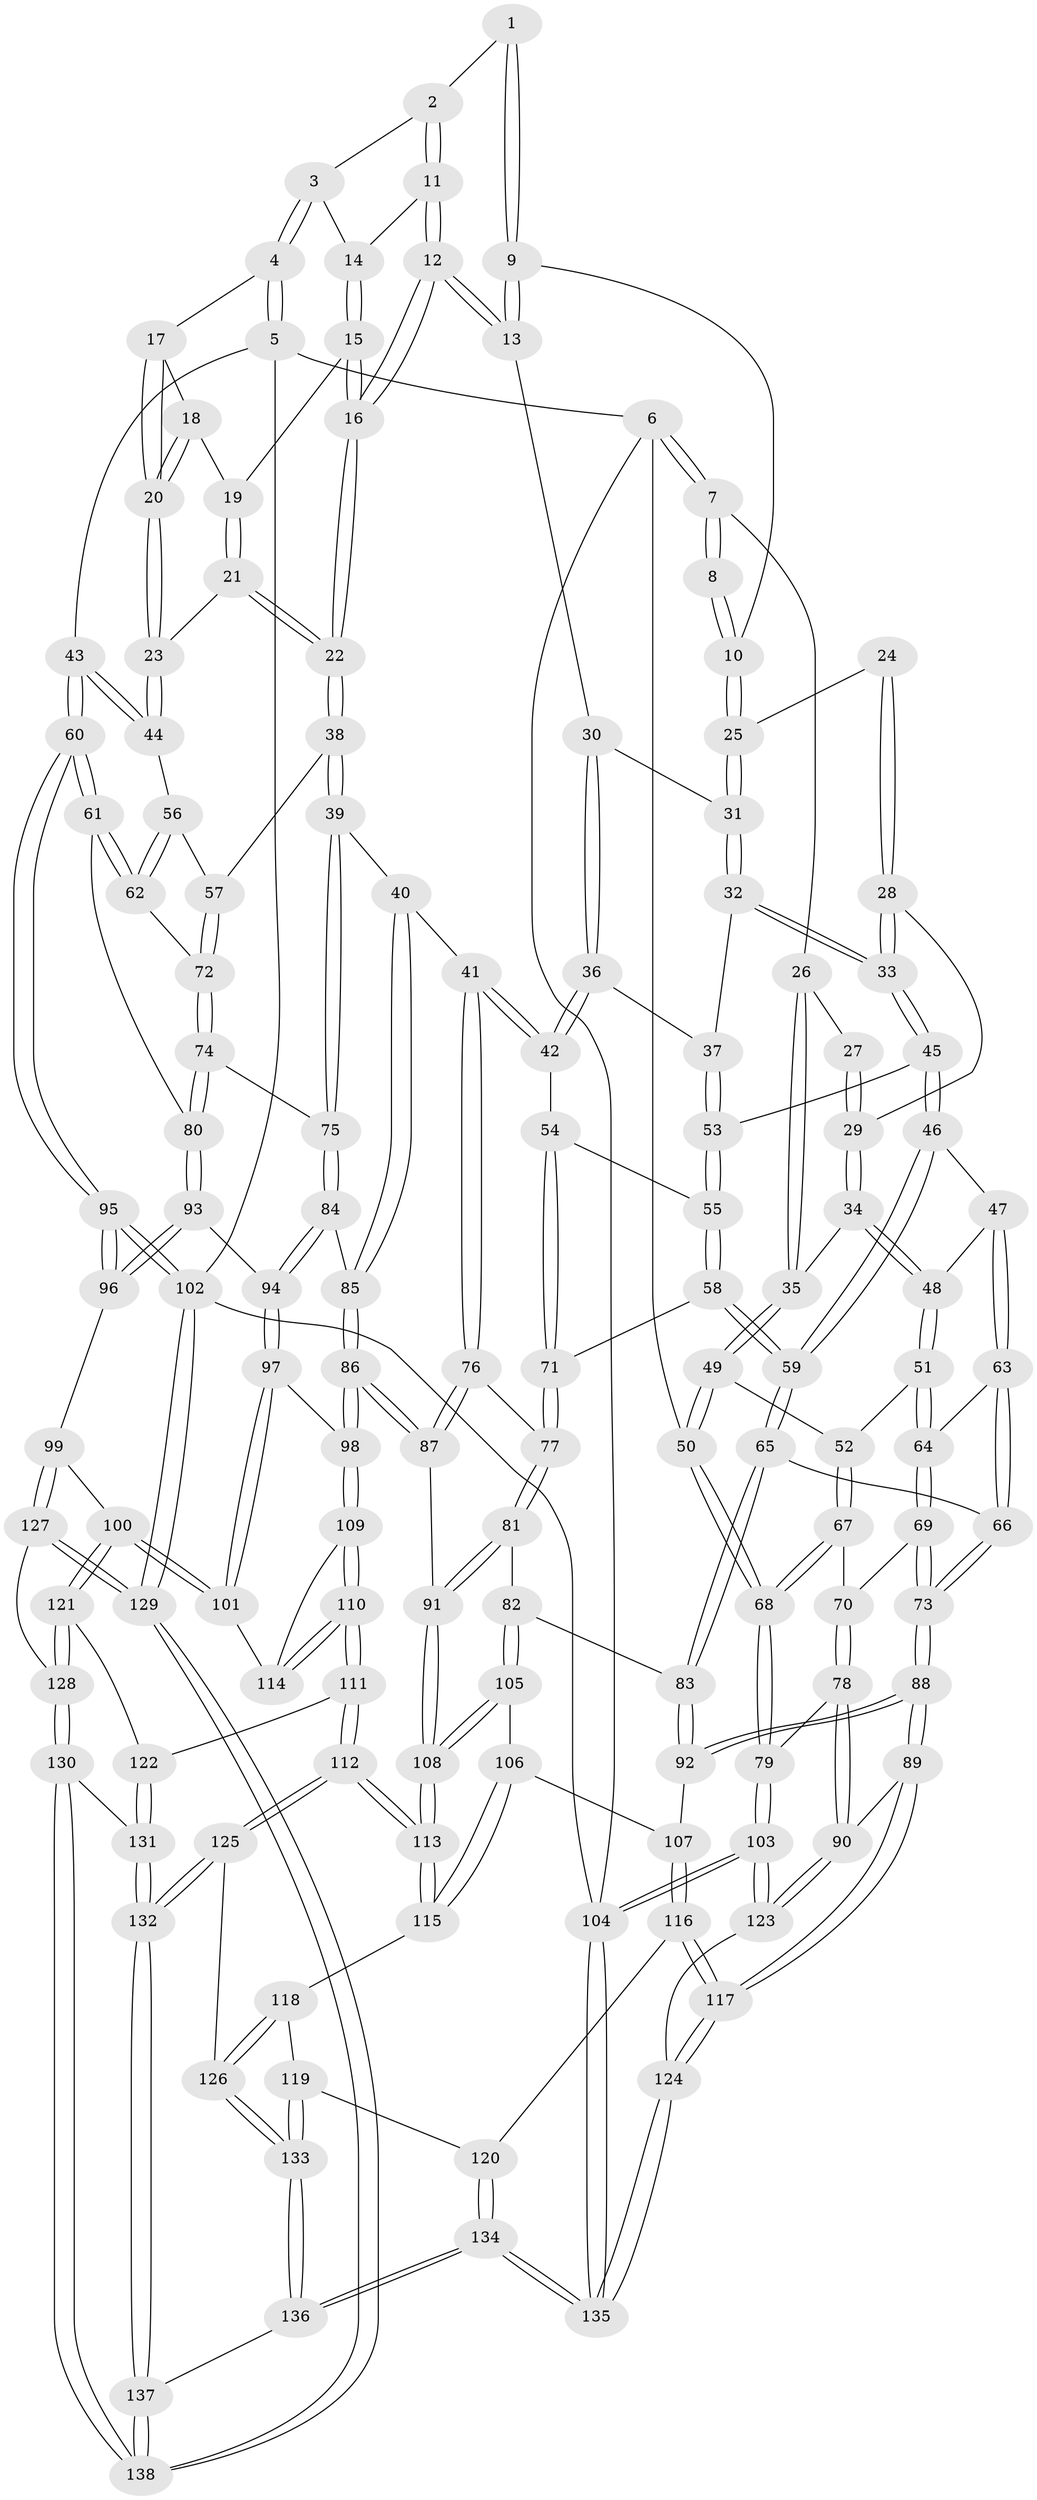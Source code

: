 // Generated by graph-tools (version 1.1) at 2025/00/03/09/25 05:00:50]
// undirected, 138 vertices, 342 edges
graph export_dot {
graph [start="1"]
  node [color=gray90,style=filled];
  1 [pos="+0.5725718560268301+0"];
  2 [pos="+0.687005274414555+0"];
  3 [pos="+0.9528161711791793+0"];
  4 [pos="+1+0"];
  5 [pos="+1+0"];
  6 [pos="+0+0"];
  7 [pos="+0+0"];
  8 [pos="+0.2922956132263676+0"];
  9 [pos="+0.557565850943773+0"];
  10 [pos="+0.3717045143736908+0.1022947622308231"];
  11 [pos="+0.7273788485029471+0.06456754783998285"];
  12 [pos="+0.6175992583993566+0.1349125471603291"];
  13 [pos="+0.5868561381342228+0.10881864097234172"];
  14 [pos="+0.7896390713523368+0.082398602957647"];
  15 [pos="+0.7965490321824559+0.09718214863098738"];
  16 [pos="+0.688702644579636+0.2684919785223498"];
  17 [pos="+1+0"];
  18 [pos="+0.9346932762317827+0.060407661822264175"];
  19 [pos="+0.860557429697526+0.12145719500957171"];
  20 [pos="+0.9505318744398288+0.23303764662295195"];
  21 [pos="+0.8731653238253491+0.2319334551932397"];
  22 [pos="+0.6920921067899923+0.28388038259564013"];
  23 [pos="+0.949707492673684+0.25750042919701005"];
  24 [pos="+0.2685513227771+0.10794402587288063"];
  25 [pos="+0.3701773252404625+0.10734775289947444"];
  26 [pos="+0.016654164991782457+0"];
  27 [pos="+0.21457991786621178+0.08744590455079072"];
  28 [pos="+0.2755039659697209+0.21431449743376657"];
  29 [pos="+0.19800494783812816+0.22618060681038826"];
  30 [pos="+0.5078761887421023+0.14128140558247965"];
  31 [pos="+0.38557227269201905+0.12660917588306211"];
  32 [pos="+0.3832842712137095+0.17203128846101978"];
  33 [pos="+0.32663115842114565+0.29421739219450566"];
  34 [pos="+0.1870875005383427+0.24557210359538717"];
  35 [pos="+0.10586038450390865+0.2472488951610665"];
  36 [pos="+0.48212830642363735+0.26767422177098465"];
  37 [pos="+0.4750143973195881+0.2673456755135094"];
  38 [pos="+0.6838316244275681+0.30879212655649274"];
  39 [pos="+0.6594470397789717+0.3350971432793185"];
  40 [pos="+0.6254847332600317+0.36022047610403934"];
  41 [pos="+0.6248636617641493+0.36042256742439965"];
  42 [pos="+0.5857296597614798+0.34801004503674515"];
  43 [pos="+1+0.28447256522400927"];
  44 [pos="+0.9725153260719673+0.2740998250157952"];
  45 [pos="+0.3265444248257806+0.2965259055669735"];
  46 [pos="+0.28131496944224577+0.3247729784468158"];
  47 [pos="+0.27011984559818314+0.3267960099160685"];
  48 [pos="+0.24645202441140662+0.32094587995722396"];
  49 [pos="+0.07562341666065996+0.30616151058446667"];
  50 [pos="+0+0.38943603867437776"];
  51 [pos="+0.1526044519228231+0.36145493862737965"];
  52 [pos="+0.13476838720572715+0.36024225692984013"];
  53 [pos="+0.3653473738389453+0.3141215621613792"];
  54 [pos="+0.4755068084111976+0.3718679527135805"];
  55 [pos="+0.404066498444922+0.3748698376486724"];
  56 [pos="+0.9301305317537608+0.3449484073270758"];
  57 [pos="+0.7676510695932117+0.3584576846151577"];
  58 [pos="+0.3884399526924225+0.45362989780079604"];
  59 [pos="+0.3411016720153711+0.4928848697049859"];
  60 [pos="+1+0.48517258542702"];
  61 [pos="+0.9490267195591133+0.4834023007899427"];
  62 [pos="+0.909365351416845+0.43779938976389243"];
  63 [pos="+0.2354630683133574+0.4252473787909982"];
  64 [pos="+0.19289414653134274+0.4266609097463253"];
  65 [pos="+0.3404634448326175+0.49402162025091845"];
  66 [pos="+0.27323276197141516+0.49136330222363384"];
  67 [pos="+0.10438935065020707+0.4487280984037575"];
  68 [pos="+0+0.3915347208567364"];
  69 [pos="+0.15592602636698508+0.48155171943435027"];
  70 [pos="+0.11089986859961955+0.45862188322608755"];
  71 [pos="+0.44663123580289393+0.4631192701040072"];
  72 [pos="+0.8479833284823951+0.4380602870414596"];
  73 [pos="+0.19103107046410642+0.5408457826223866"];
  74 [pos="+0.7952354336491293+0.521703369339738"];
  75 [pos="+0.7950841550372937+0.5217892211221685"];
  76 [pos="+0.6046054321293923+0.3919076169453705"];
  77 [pos="+0.5101892620303512+0.4863193310666101"];
  78 [pos="+0.024500509201018112+0.6072220459008829"];
  79 [pos="+0+0.5500007160915525"];
  80 [pos="+0.9136687591452759+0.5466284503867568"];
  81 [pos="+0.49980657946589346+0.5596681166001934"];
  82 [pos="+0.4423132814234871+0.5977605453464593"];
  83 [pos="+0.3634577952824312+0.5625745123787133"];
  84 [pos="+0.7809318961675557+0.5431585739615332"];
  85 [pos="+0.6962218079670507+0.5433784713549319"];
  86 [pos="+0.6402723265571458+0.6248803787053202"];
  87 [pos="+0.6032010248421114+0.6065509032153171"];
  88 [pos="+0.15610845612372365+0.6602763586338458"];
  89 [pos="+0.1474586259720613+0.6686622267168294"];
  90 [pos="+0.14309389055728644+0.6686015877999804"];
  91 [pos="+0.598045834043033+0.6060382113666508"];
  92 [pos="+0.2990781006609063+0.6346627758547835"];
  93 [pos="+0.9136246241369899+0.5905562994173951"];
  94 [pos="+0.7939570446111716+0.5936185999995863"];
  95 [pos="+1+0.7574659436757212"];
  96 [pos="+0.9639104040595989+0.7178829005770229"];
  97 [pos="+0.7912677983056334+0.6086918976761662"];
  98 [pos="+0.6496017719852129+0.6448228119598314"];
  99 [pos="+0.9109497061744012+0.7369763964008776"];
  100 [pos="+0.8775669193410766+0.7372362093480064"];
  101 [pos="+0.8168395878493984+0.6989851976423579"];
  102 [pos="+1+1"];
  103 [pos="+0+0.840599838109626"];
  104 [pos="+0+1"];
  105 [pos="+0.44370136994655096+0.6105474480166982"];
  106 [pos="+0.353973044205937+0.69591536493493"];
  107 [pos="+0.34538013675898105+0.6950706776141956"];
  108 [pos="+0.4785575915548387+0.7138729205458709"];
  109 [pos="+0.649907577656763+0.6466740878378355"];
  110 [pos="+0.6308701896408354+0.7847891646931084"];
  111 [pos="+0.6224750935065484+0.8041309421396935"];
  112 [pos="+0.5987984186475619+0.8179555916573508"];
  113 [pos="+0.4787386861974404+0.732196584021569"];
  114 [pos="+0.8159915634077973+0.699072151404798"];
  115 [pos="+0.4449182172923665+0.7452211874201999"];
  116 [pos="+0.27699943526359744+0.8415443386834826"];
  117 [pos="+0.24487059002282321+0.8400511382651127"];
  118 [pos="+0.43476575502292636+0.7559480208988261"];
  119 [pos="+0.3049218973513755+0.8504194556302733"];
  120 [pos="+0.30130756865521025+0.8496630258621595"];
  121 [pos="+0.7685906310686166+0.847445943346328"];
  122 [pos="+0.7443556988259222+0.8480169043889215"];
  123 [pos="+0.022430663834582774+0.8108504429925757"];
  124 [pos="+0.14228401172076968+0.9595036962848414"];
  125 [pos="+0.5801357528426435+0.8664800670031169"];
  126 [pos="+0.4480576777055581+0.9254125511300664"];
  127 [pos="+0.8869760893703773+0.9402012853471148"];
  128 [pos="+0.8186661949896168+0.9086198660505075"];
  129 [pos="+1+1"];
  130 [pos="+0.7496207744477167+0.9839197934083822"];
  131 [pos="+0.7314289661900019+0.9266791547753481"];
  132 [pos="+0.6160773037924031+0.9612512977929345"];
  133 [pos="+0.4229758344378005+0.9408971001215558"];
  134 [pos="+0.29867335730114514+1"];
  135 [pos="+0.01196023342376494+1"];
  136 [pos="+0.4043544499641096+1"];
  137 [pos="+0.6756063086376883+1"];
  138 [pos="+0.695095797640935+1"];
  1 -- 2;
  1 -- 9;
  1 -- 9;
  2 -- 3;
  2 -- 11;
  2 -- 11;
  3 -- 4;
  3 -- 4;
  3 -- 14;
  4 -- 5;
  4 -- 5;
  4 -- 17;
  5 -- 6;
  5 -- 43;
  5 -- 102;
  6 -- 7;
  6 -- 7;
  6 -- 50;
  6 -- 104;
  7 -- 8;
  7 -- 8;
  7 -- 26;
  8 -- 10;
  8 -- 10;
  9 -- 10;
  9 -- 13;
  9 -- 13;
  10 -- 25;
  10 -- 25;
  11 -- 12;
  11 -- 12;
  11 -- 14;
  12 -- 13;
  12 -- 13;
  12 -- 16;
  12 -- 16;
  13 -- 30;
  14 -- 15;
  14 -- 15;
  15 -- 16;
  15 -- 16;
  15 -- 19;
  16 -- 22;
  16 -- 22;
  17 -- 18;
  17 -- 20;
  17 -- 20;
  18 -- 19;
  18 -- 20;
  18 -- 20;
  19 -- 21;
  19 -- 21;
  20 -- 23;
  20 -- 23;
  21 -- 22;
  21 -- 22;
  21 -- 23;
  22 -- 38;
  22 -- 38;
  23 -- 44;
  23 -- 44;
  24 -- 25;
  24 -- 28;
  24 -- 28;
  25 -- 31;
  25 -- 31;
  26 -- 27;
  26 -- 35;
  26 -- 35;
  27 -- 29;
  27 -- 29;
  28 -- 29;
  28 -- 33;
  28 -- 33;
  29 -- 34;
  29 -- 34;
  30 -- 31;
  30 -- 36;
  30 -- 36;
  31 -- 32;
  31 -- 32;
  32 -- 33;
  32 -- 33;
  32 -- 37;
  33 -- 45;
  33 -- 45;
  34 -- 35;
  34 -- 48;
  34 -- 48;
  35 -- 49;
  35 -- 49;
  36 -- 37;
  36 -- 42;
  36 -- 42;
  37 -- 53;
  37 -- 53;
  38 -- 39;
  38 -- 39;
  38 -- 57;
  39 -- 40;
  39 -- 75;
  39 -- 75;
  40 -- 41;
  40 -- 85;
  40 -- 85;
  41 -- 42;
  41 -- 42;
  41 -- 76;
  41 -- 76;
  42 -- 54;
  43 -- 44;
  43 -- 44;
  43 -- 60;
  43 -- 60;
  44 -- 56;
  45 -- 46;
  45 -- 46;
  45 -- 53;
  46 -- 47;
  46 -- 59;
  46 -- 59;
  47 -- 48;
  47 -- 63;
  47 -- 63;
  48 -- 51;
  48 -- 51;
  49 -- 50;
  49 -- 50;
  49 -- 52;
  50 -- 68;
  50 -- 68;
  51 -- 52;
  51 -- 64;
  51 -- 64;
  52 -- 67;
  52 -- 67;
  53 -- 55;
  53 -- 55;
  54 -- 55;
  54 -- 71;
  54 -- 71;
  55 -- 58;
  55 -- 58;
  56 -- 57;
  56 -- 62;
  56 -- 62;
  57 -- 72;
  57 -- 72;
  58 -- 59;
  58 -- 59;
  58 -- 71;
  59 -- 65;
  59 -- 65;
  60 -- 61;
  60 -- 61;
  60 -- 95;
  60 -- 95;
  61 -- 62;
  61 -- 62;
  61 -- 80;
  62 -- 72;
  63 -- 64;
  63 -- 66;
  63 -- 66;
  64 -- 69;
  64 -- 69;
  65 -- 66;
  65 -- 83;
  65 -- 83;
  66 -- 73;
  66 -- 73;
  67 -- 68;
  67 -- 68;
  67 -- 70;
  68 -- 79;
  68 -- 79;
  69 -- 70;
  69 -- 73;
  69 -- 73;
  70 -- 78;
  70 -- 78;
  71 -- 77;
  71 -- 77;
  72 -- 74;
  72 -- 74;
  73 -- 88;
  73 -- 88;
  74 -- 75;
  74 -- 80;
  74 -- 80;
  75 -- 84;
  75 -- 84;
  76 -- 77;
  76 -- 87;
  76 -- 87;
  77 -- 81;
  77 -- 81;
  78 -- 79;
  78 -- 90;
  78 -- 90;
  79 -- 103;
  79 -- 103;
  80 -- 93;
  80 -- 93;
  81 -- 82;
  81 -- 91;
  81 -- 91;
  82 -- 83;
  82 -- 105;
  82 -- 105;
  83 -- 92;
  83 -- 92;
  84 -- 85;
  84 -- 94;
  84 -- 94;
  85 -- 86;
  85 -- 86;
  86 -- 87;
  86 -- 87;
  86 -- 98;
  86 -- 98;
  87 -- 91;
  88 -- 89;
  88 -- 89;
  88 -- 92;
  88 -- 92;
  89 -- 90;
  89 -- 117;
  89 -- 117;
  90 -- 123;
  90 -- 123;
  91 -- 108;
  91 -- 108;
  92 -- 107;
  93 -- 94;
  93 -- 96;
  93 -- 96;
  94 -- 97;
  94 -- 97;
  95 -- 96;
  95 -- 96;
  95 -- 102;
  95 -- 102;
  96 -- 99;
  97 -- 98;
  97 -- 101;
  97 -- 101;
  98 -- 109;
  98 -- 109;
  99 -- 100;
  99 -- 127;
  99 -- 127;
  100 -- 101;
  100 -- 101;
  100 -- 121;
  100 -- 121;
  101 -- 114;
  102 -- 129;
  102 -- 129;
  102 -- 104;
  103 -- 104;
  103 -- 104;
  103 -- 123;
  103 -- 123;
  104 -- 135;
  104 -- 135;
  105 -- 106;
  105 -- 108;
  105 -- 108;
  106 -- 107;
  106 -- 115;
  106 -- 115;
  107 -- 116;
  107 -- 116;
  108 -- 113;
  108 -- 113;
  109 -- 110;
  109 -- 110;
  109 -- 114;
  110 -- 111;
  110 -- 111;
  110 -- 114;
  110 -- 114;
  111 -- 112;
  111 -- 112;
  111 -- 122;
  112 -- 113;
  112 -- 113;
  112 -- 125;
  112 -- 125;
  113 -- 115;
  113 -- 115;
  115 -- 118;
  116 -- 117;
  116 -- 117;
  116 -- 120;
  117 -- 124;
  117 -- 124;
  118 -- 119;
  118 -- 126;
  118 -- 126;
  119 -- 120;
  119 -- 133;
  119 -- 133;
  120 -- 134;
  120 -- 134;
  121 -- 122;
  121 -- 128;
  121 -- 128;
  122 -- 131;
  122 -- 131;
  123 -- 124;
  124 -- 135;
  124 -- 135;
  125 -- 126;
  125 -- 132;
  125 -- 132;
  126 -- 133;
  126 -- 133;
  127 -- 128;
  127 -- 129;
  127 -- 129;
  128 -- 130;
  128 -- 130;
  129 -- 138;
  129 -- 138;
  130 -- 131;
  130 -- 138;
  130 -- 138;
  131 -- 132;
  131 -- 132;
  132 -- 137;
  132 -- 137;
  133 -- 136;
  133 -- 136;
  134 -- 135;
  134 -- 135;
  134 -- 136;
  134 -- 136;
  136 -- 137;
  137 -- 138;
  137 -- 138;
}
